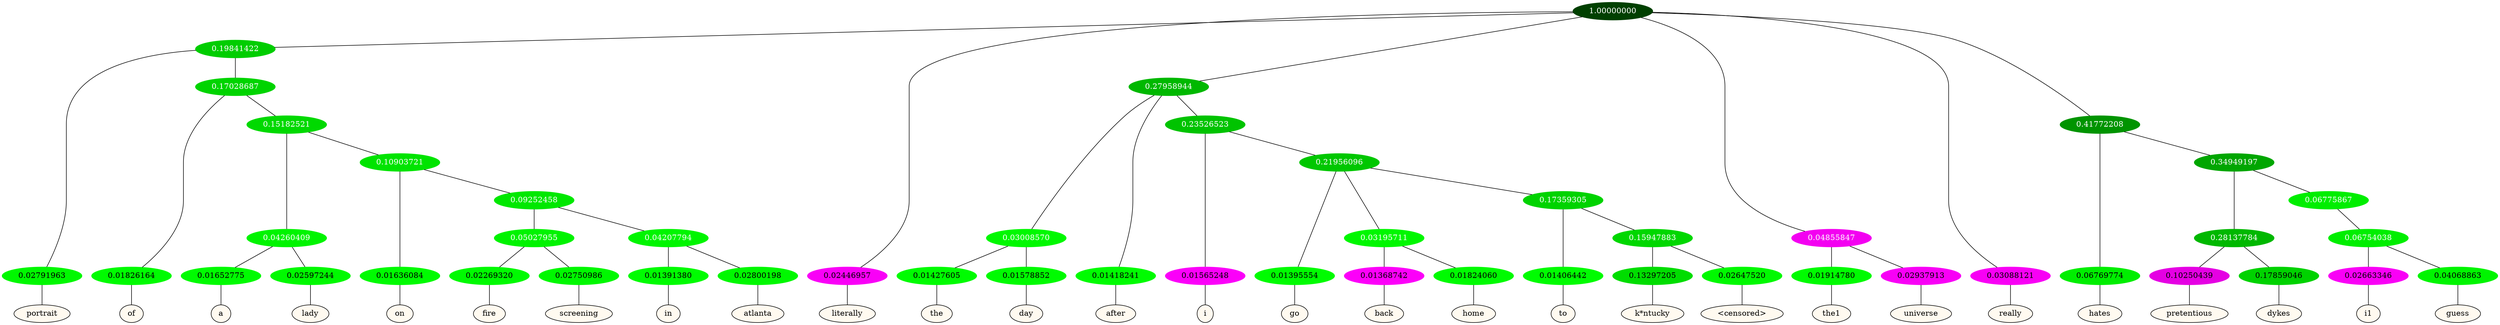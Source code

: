graph {
	node [format=png height=0.15 nodesep=0.001 ordering=out overlap=prism overlap_scaling=0.01 ranksep=0.001 ratio=0.2 style=filled width=0.15]
	{
		rank=same
		a_w_7 [label=portrait color=black fillcolor=floralwhite style="filled,solid"]
		a_w_16 [label=of color=black fillcolor=floralwhite style="filled,solid"]
		a_w_32 [label=a color=black fillcolor=floralwhite style="filled,solid"]
		a_w_33 [label=lady color=black fillcolor=floralwhite style="filled,solid"]
		a_w_34 [label=on color=black fillcolor=floralwhite style="filled,solid"]
		a_w_46 [label=fire color=black fillcolor=floralwhite style="filled,solid"]
		a_w_47 [label=screening color=black fillcolor=floralwhite style="filled,solid"]
		a_w_48 [label=in color=black fillcolor=floralwhite style="filled,solid"]
		a_w_49 [label=atlanta color=black fillcolor=floralwhite style="filled,solid"]
		a_w_2 [label=literally color=black fillcolor=floralwhite style="filled,solid"]
		a_w_18 [label=the color=black fillcolor=floralwhite style="filled,solid"]
		a_w_19 [label=day color=black fillcolor=floralwhite style="filled,solid"]
		a_w_10 [label=after color=black fillcolor=floralwhite style="filled,solid"]
		a_w_20 [label=i color=black fillcolor=floralwhite style="filled,solid"]
		a_w_26 [label=go color=black fillcolor=floralwhite style="filled,solid"]
		a_w_36 [label=back color=black fillcolor=floralwhite style="filled,solid"]
		a_w_37 [label=home color=black fillcolor=floralwhite style="filled,solid"]
		a_w_38 [label=to color=black fillcolor=floralwhite style="filled,solid"]
		a_w_44 [label="k*ntucky" color=black fillcolor=floralwhite style="filled,solid"]
		a_w_45 [label="\<censored\>" color=black fillcolor=floralwhite style="filled,solid"]
		a_w_12 [label=the1 color=black fillcolor=floralwhite style="filled,solid"]
		a_w_13 [label=universe color=black fillcolor=floralwhite style="filled,solid"]
		a_w_5 [label=really color=black fillcolor=floralwhite style="filled,solid"]
		a_w_14 [label=hates color=black fillcolor=floralwhite style="filled,solid"]
		a_w_29 [label=pretentious color=black fillcolor=floralwhite style="filled,solid"]
		a_w_30 [label=dykes color=black fillcolor=floralwhite style="filled,solid"]
		a_w_40 [label=i1 color=black fillcolor=floralwhite style="filled,solid"]
		a_w_41 [label=guess color=black fillcolor=floralwhite style="filled,solid"]
	}
	a_n_7 -- a_w_7
	a_n_16 -- a_w_16
	a_n_32 -- a_w_32
	a_n_33 -- a_w_33
	a_n_34 -- a_w_34
	a_n_46 -- a_w_46
	a_n_47 -- a_w_47
	a_n_48 -- a_w_48
	a_n_49 -- a_w_49
	a_n_2 -- a_w_2
	a_n_18 -- a_w_18
	a_n_19 -- a_w_19
	a_n_10 -- a_w_10
	a_n_20 -- a_w_20
	a_n_26 -- a_w_26
	a_n_36 -- a_w_36
	a_n_37 -- a_w_37
	a_n_38 -- a_w_38
	a_n_44 -- a_w_44
	a_n_45 -- a_w_45
	a_n_12 -- a_w_12
	a_n_13 -- a_w_13
	a_n_5 -- a_w_5
	a_n_14 -- a_w_14
	a_n_29 -- a_w_29
	a_n_30 -- a_w_30
	a_n_40 -- a_w_40
	a_n_41 -- a_w_41
	{
		rank=same
		a_n_7 [label=0.02791963 color="0.334 1.000 0.972" fontcolor=black]
		a_n_16 [label=0.01826164 color="0.334 1.000 0.982" fontcolor=black]
		a_n_32 [label=0.01652775 color="0.334 1.000 0.983" fontcolor=black]
		a_n_33 [label=0.02597244 color="0.334 1.000 0.974" fontcolor=black]
		a_n_34 [label=0.01636084 color="0.334 1.000 0.984" fontcolor=black]
		a_n_46 [label=0.02269320 color="0.334 1.000 0.977" fontcolor=black]
		a_n_47 [label=0.02750986 color="0.334 1.000 0.972" fontcolor=black]
		a_n_48 [label=0.01391380 color="0.334 1.000 0.986" fontcolor=black]
		a_n_49 [label=0.02800198 color="0.334 1.000 0.972" fontcolor=black]
		a_n_2 [label=0.02446957 color="0.835 1.000 0.976" fontcolor=black]
		a_n_18 [label=0.01427605 color="0.334 1.000 0.986" fontcolor=black]
		a_n_19 [label=0.01578852 color="0.334 1.000 0.984" fontcolor=black]
		a_n_10 [label=0.01418241 color="0.334 1.000 0.986" fontcolor=black]
		a_n_20 [label=0.01565248 color="0.835 1.000 0.984" fontcolor=black]
		a_n_26 [label=0.01395554 color="0.334 1.000 0.986" fontcolor=black]
		a_n_36 [label=0.01368742 color="0.835 1.000 0.986" fontcolor=black]
		a_n_37 [label=0.01824060 color="0.334 1.000 0.982" fontcolor=black]
		a_n_38 [label=0.01406442 color="0.334 1.000 0.986" fontcolor=black]
		a_n_44 [label=0.13297205 color="0.334 1.000 0.867" fontcolor=black]
		a_n_45 [label=0.02647520 color="0.334 1.000 0.974" fontcolor=black]
		a_n_12 [label=0.01914780 color="0.334 1.000 0.981" fontcolor=black]
		a_n_13 [label=0.02937913 color="0.835 1.000 0.971" fontcolor=black]
		a_n_5 [label=0.03088121 color="0.835 1.000 0.969" fontcolor=black]
		a_n_14 [label=0.06769774 color="0.334 1.000 0.932" fontcolor=black]
		a_n_29 [label=0.10250439 color="0.835 1.000 0.897" fontcolor=black]
		a_n_30 [label=0.17859046 color="0.334 1.000 0.821" fontcolor=black]
		a_n_40 [label=0.02663346 color="0.835 1.000 0.973" fontcolor=black]
		a_n_41 [label=0.04068863 color="0.334 1.000 0.959" fontcolor=black]
	}
	a_n_0 [label=1.00000000 color="0.334 1.000 0.250" fontcolor=grey99]
	a_n_1 [label=0.19841422 color="0.334 1.000 0.802" fontcolor=grey99]
	a_n_0 -- a_n_1
	a_n_0 -- a_n_2
	a_n_3 [label=0.27958944 color="0.334 1.000 0.720" fontcolor=grey99]
	a_n_0 -- a_n_3
	a_n_4 [label=0.04855847 color="0.835 1.000 0.951" fontcolor=grey99]
	a_n_0 -- a_n_4
	a_n_0 -- a_n_5
	a_n_6 [label=0.41772208 color="0.334 1.000 0.582" fontcolor=grey99]
	a_n_0 -- a_n_6
	a_n_1 -- a_n_7
	a_n_8 [label=0.17028687 color="0.334 1.000 0.830" fontcolor=grey99]
	a_n_1 -- a_n_8
	a_n_9 [label=0.03008570 color="0.334 1.000 0.970" fontcolor=grey99]
	a_n_3 -- a_n_9
	a_n_3 -- a_n_10
	a_n_11 [label=0.23526523 color="0.334 1.000 0.765" fontcolor=grey99]
	a_n_3 -- a_n_11
	a_n_4 -- a_n_12
	a_n_4 -- a_n_13
	a_n_6 -- a_n_14
	a_n_15 [label=0.34949197 color="0.334 1.000 0.651" fontcolor=grey99]
	a_n_6 -- a_n_15
	a_n_8 -- a_n_16
	a_n_17 [label=0.15182521 color="0.334 1.000 0.848" fontcolor=grey99]
	a_n_8 -- a_n_17
	a_n_9 -- a_n_18
	a_n_9 -- a_n_19
	a_n_11 -- a_n_20
	a_n_21 [label=0.21956096 color="0.334 1.000 0.780" fontcolor=grey99]
	a_n_11 -- a_n_21
	a_n_22 [label=0.28137784 color="0.334 1.000 0.719" fontcolor=grey99]
	a_n_15 -- a_n_22
	a_n_23 [label=0.06775867 color="0.334 1.000 0.932" fontcolor=grey99]
	a_n_15 -- a_n_23
	a_n_24 [label=0.04260409 color="0.334 1.000 0.957" fontcolor=grey99]
	a_n_17 -- a_n_24
	a_n_25 [label=0.10903721 color="0.334 1.000 0.891" fontcolor=grey99]
	a_n_17 -- a_n_25
	a_n_21 -- a_n_26
	a_n_27 [label=0.03195711 color="0.334 1.000 0.968" fontcolor=grey99]
	a_n_21 -- a_n_27
	a_n_28 [label=0.17359305 color="0.334 1.000 0.826" fontcolor=grey99]
	a_n_21 -- a_n_28
	a_n_22 -- a_n_29
	a_n_22 -- a_n_30
	a_n_31 [label=0.06754038 color="0.334 1.000 0.932" fontcolor=grey99]
	a_n_23 -- a_n_31
	a_n_24 -- a_n_32
	a_n_24 -- a_n_33
	a_n_25 -- a_n_34
	a_n_35 [label=0.09252458 color="0.334 1.000 0.907" fontcolor=grey99]
	a_n_25 -- a_n_35
	a_n_27 -- a_n_36
	a_n_27 -- a_n_37
	a_n_28 -- a_n_38
	a_n_39 [label=0.15947883 color="0.334 1.000 0.841" fontcolor=grey99]
	a_n_28 -- a_n_39
	a_n_31 -- a_n_40
	a_n_31 -- a_n_41
	a_n_42 [label=0.05027955 color="0.334 1.000 0.950" fontcolor=grey99]
	a_n_35 -- a_n_42
	a_n_43 [label=0.04207794 color="0.334 1.000 0.958" fontcolor=grey99]
	a_n_35 -- a_n_43
	a_n_39 -- a_n_44
	a_n_39 -- a_n_45
	a_n_42 -- a_n_46
	a_n_42 -- a_n_47
	a_n_43 -- a_n_48
	a_n_43 -- a_n_49
}

